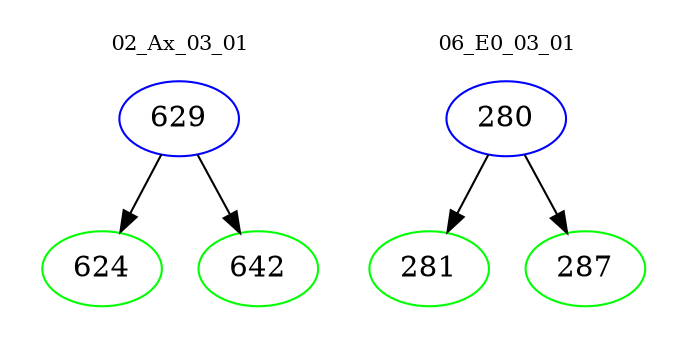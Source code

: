 digraph{
subgraph cluster_0 {
color = white
label = "02_Ax_03_01";
fontsize=10;
T0_629 [label="629", color="blue"]
T0_629 -> T0_624 [color="black"]
T0_624 [label="624", color="green"]
T0_629 -> T0_642 [color="black"]
T0_642 [label="642", color="green"]
}
subgraph cluster_1 {
color = white
label = "06_E0_03_01";
fontsize=10;
T1_280 [label="280", color="blue"]
T1_280 -> T1_281 [color="black"]
T1_281 [label="281", color="green"]
T1_280 -> T1_287 [color="black"]
T1_287 [label="287", color="green"]
}
}
